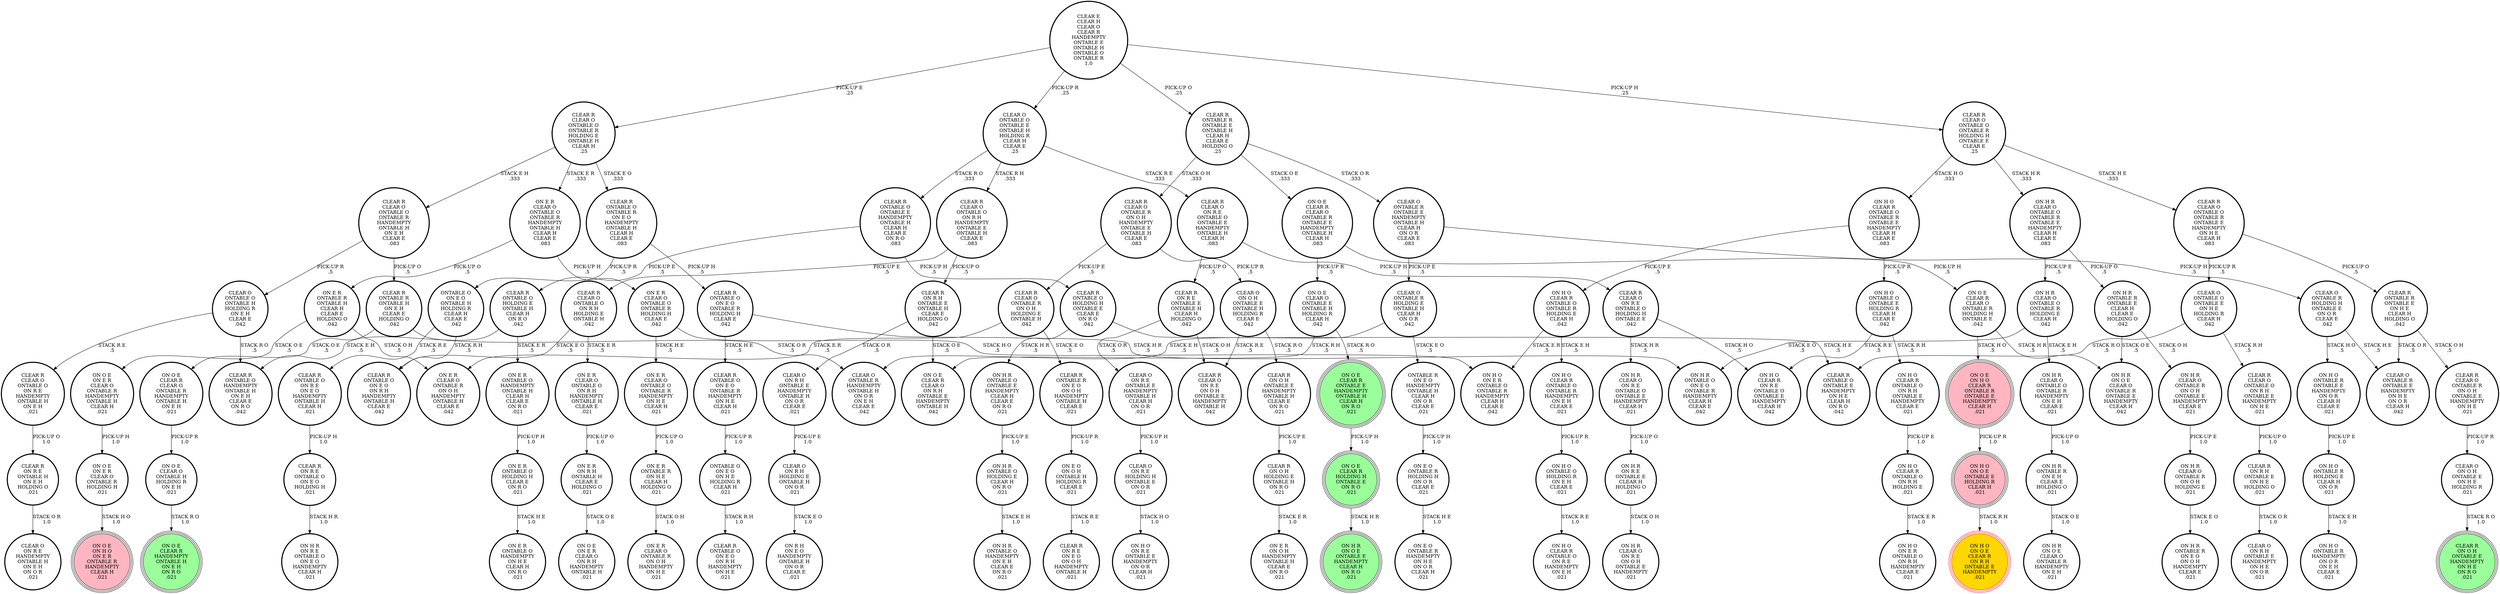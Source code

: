 digraph {
"CLEAR O\nONTABLE O\nONTABLE E\nON H E\nHOLDING R\nCLEAR H\n.042\n" -> "CLEAR R\nONTABLE O\nONTABLE E\nHANDEMPTY\nON H E\nCLEAR H\nON R O\n.042\n"[label="STACK R O\n.5\n"];
"CLEAR O\nONTABLE O\nONTABLE E\nON H E\nHOLDING R\nCLEAR H\n.042\n" -> "CLEAR R\nCLEAR O\nONTABLE O\nON R H\nONTABLE E\nHANDEMPTY\nON H E\n.021\n"[label="STACK R H\n.5\n"];
"CLEAR O\nON R H\nONTABLE E\nHANDEMPTY\nONTABLE H\nON O R\nCLEAR E\n.021\n" -> "CLEAR O\nON R H\nHOLDING E\nONTABLE H\nON O R\n.021\n"[label="PICK-UP E\n1.0\n"];
"ON H O\nCLEAR R\nONTABLE O\nON R H\nONTABLE E\nHANDEMPTY\nCLEAR E\n.021\n" -> "ON H O\nCLEAR R\nONTABLE O\nON R H\nHOLDING E\n.021\n"[label="PICK-UP E\n1.0\n"];
"ON H O\nON O E\nONTABLE E\nHOLDING R\nCLEAR H\n.021\n" -> "ON H O\nON O E\nCLEAR R\nON R H\nONTABLE E\nHANDEMPTY\n.021\n"[label="STACK R H\n1.0\n"];
"ON H R\nONTABLE O\nONTABLE E\nHANDEMPTY\nCLEAR H\nCLEAR E\nON R O\n.021\n" -> "ON H R\nONTABLE O\nHOLDING E\nCLEAR H\nON R O\n.021\n"[label="PICK-UP E\n1.0\n"];
"ON H O\nONTABLE R\nHOLDING E\nCLEAR H\nON O R\n.021\n" -> "ON H O\nONTABLE R\nHANDEMPTY\nON O R\nON E H\nCLEAR E\n.021\n"[label="STACK E H\n1.0\n"];
"CLEAR R\nCLEAR O\nONTABLE R\nON O H\nONTABLE E\nHANDEMPTY\nON H E\n.021\n" -> "CLEAR O\nON O H\nONTABLE E\nON H E\nHOLDING R\n.021\n"[label="PICK-UP R\n1.0\n"];
"ON O E\nON E R\nCLEAR O\nONTABLE R\nHANDEMPTY\nONTABLE H\nCLEAR H\n.021\n" -> "ON O E\nON E R\nCLEAR O\nONTABLE R\nHOLDING H\n.021\n"[label="PICK-UP H\n1.0\n"];
"ON H O\nONTABLE O\nONTABLE E\nHOLDING R\nCLEAR H\nCLEAR E\n.042\n" -> "ON H O\nCLEAR R\nONTABLE O\nON R H\nONTABLE E\nHANDEMPTY\nCLEAR E\n.021\n"[label="STACK R H\n.5\n"];
"ON H O\nONTABLE O\nONTABLE E\nHOLDING R\nCLEAR H\nCLEAR E\n.042\n" -> "ON H O\nCLEAR R\nON R E\nONTABLE O\nONTABLE E\nHANDEMPTY\nCLEAR H\n.042\n"[label="STACK R E\n.5\n"];
"ONTABLE O\nON E O\nONTABLE H\nHOLDING R\nCLEAR H\nCLEAR E\n.042\n" -> "CLEAR R\nONTABLE O\nON R E\nON E O\nHANDEMPTY\nONTABLE H\nCLEAR H\n.021\n"[label="STACK R E\n.5\n"];
"ONTABLE O\nON E O\nONTABLE H\nHOLDING R\nCLEAR H\nCLEAR E\n.042\n" -> "CLEAR R\nONTABLE O\nON E O\nON R H\nHANDEMPTY\nONTABLE H\nCLEAR E\n.042\n"[label="STACK R H\n.5\n"];
"CLEAR R\nCLEAR O\nONTABLE O\nONTABLE R\nHOLDING E\nONTABLE H\nCLEAR H\n.25\n" -> "ON E R\nCLEAR O\nONTABLE O\nONTABLE R\nHANDEMPTY\nONTABLE H\nCLEAR H\nCLEAR E\n.083\n"[label="STACK E R\n.333\n"];
"CLEAR R\nCLEAR O\nONTABLE O\nONTABLE R\nHOLDING E\nONTABLE H\nCLEAR H\n.25\n" -> "CLEAR R\nCLEAR O\nONTABLE O\nONTABLE R\nHANDEMPTY\nONTABLE H\nON E H\nCLEAR E\n.083\n"[label="STACK E H\n.333\n"];
"CLEAR R\nCLEAR O\nONTABLE O\nONTABLE R\nHOLDING E\nONTABLE H\nCLEAR H\n.25\n" -> "CLEAR R\nONTABLE O\nONTABLE R\nON E O\nHANDEMPTY\nONTABLE H\nCLEAR H\nCLEAR E\n.083\n"[label="STACK E O\n.333\n"];
"CLEAR E\nCLEAR H\nCLEAR O\nCLEAR R\nHANDEMPTY\nONTABLE E\nONTABLE H\nONTABLE O\nONTABLE R\n1.0\n" -> "CLEAR O\nONTABLE O\nONTABLE E\nONTABLE H\nHOLDING R\nCLEAR H\nCLEAR E\n.25\n"[label="PICK-UP R\n.25\n"];
"CLEAR E\nCLEAR H\nCLEAR O\nCLEAR R\nHANDEMPTY\nONTABLE E\nONTABLE H\nONTABLE O\nONTABLE R\n1.0\n" -> "CLEAR R\nONTABLE R\nONTABLE E\nONTABLE H\nCLEAR H\nCLEAR E\nHOLDING O\n.25\n"[label="PICK-UP O\n.25\n"];
"CLEAR E\nCLEAR H\nCLEAR O\nCLEAR R\nHANDEMPTY\nONTABLE E\nONTABLE H\nONTABLE O\nONTABLE R\n1.0\n" -> "CLEAR R\nCLEAR O\nONTABLE O\nONTABLE R\nHOLDING E\nONTABLE H\nCLEAR H\n.25\n"[label="PICK-UP E\n.25\n"];
"CLEAR E\nCLEAR H\nCLEAR O\nCLEAR R\nHANDEMPTY\nONTABLE E\nONTABLE H\nONTABLE O\nONTABLE R\n1.0\n" -> "CLEAR R\nCLEAR O\nONTABLE O\nONTABLE R\nHOLDING H\nONTABLE E\nCLEAR E\n.25\n"[label="PICK-UP H\n.25\n"];
"ON E R\nCLEAR O\nONTABLE O\nONTABLE R\nHOLDING H\nCLEAR E\n.042\n" -> "ON E R\nCLEAR O\nONTABLE O\nONTABLE R\nHANDEMPTY\nON H E\nCLEAR H\n.021\n"[label="STACK H E\n.5\n"];
"ON E R\nCLEAR O\nONTABLE O\nONTABLE R\nHOLDING H\nCLEAR E\n.042\n" -> "ON H O\nON E R\nONTABLE O\nONTABLE R\nHANDEMPTY\nCLEAR H\nCLEAR E\n.042\n"[label="STACK H O\n.5\n"];
"CLEAR O\nON R E\nHOLDING H\nONTABLE E\nON O R\n.021\n" -> "ON H O\nON R E\nONTABLE E\nHANDEMPTY\nON O R\nCLEAR H\n.021\n"[label="STACK H O\n1.0\n"];
"ON E O\nON O H\nONTABLE H\nHOLDING R\nCLEAR E\n.021\n" -> "CLEAR R\nON R E\nON E O\nON O H\nHANDEMPTY\nONTABLE H\n.021\n"[label="STACK R E\n1.0\n"];
"ON H R\nCLEAR O\nON R E\nONTABLE O\nONTABLE E\nHANDEMPTY\nCLEAR H\n.021\n" -> "ON H R\nON R E\nONTABLE E\nCLEAR H\nHOLDING O\n.021\n"[label="PICK-UP O\n1.0\n"];
"CLEAR R\nONTABLE O\nON E O\nONTABLE R\nHANDEMPTY\nON H E\nCLEAR H\n.021\n" -> "ONTABLE O\nON E O\nON H E\nHOLDING R\nCLEAR H\n.021\n"[label="PICK-UP R\n1.0\n"];
"ON E R\nONTABLE O\nHANDEMPTY\nONTABLE H\nCLEAR H\nCLEAR E\nON R O\n.021\n" -> "ON E R\nONTABLE O\nHOLDING H\nCLEAR E\nON R O\n.021\n"[label="PICK-UP H\n1.0\n"];
"CLEAR R\nCLEAR O\nONTABLE O\nON R E\nHANDEMPTY\nONTABLE H\nON E H\n.021\n" -> "CLEAR R\nON R E\nONTABLE H\nON E H\nHOLDING O\n.021\n"[label="PICK-UP O\n1.0\n"];
"ON O E\nCLEAR R\nONTABLE E\nHANDEMPTY\nONTABLE H\nCLEAR H\nON R O\n.021\n" -> "ON O E\nCLEAR R\nHOLDING H\nONTABLE E\nON R O\n.021\n"[label="PICK-UP H\n1.0\n"];
"ON O E\nCLEAR R\nHOLDING H\nONTABLE E\nON R O\n.021\n" -> "ON H R\nON O E\nONTABLE E\nHANDEMPTY\nCLEAR H\nON R O\n.021\n"[label="STACK H R\n1.0\n"];
"CLEAR R\nONTABLE O\nHOLDING E\nONTABLE H\nCLEAR H\nON R O\n.042\n" -> "CLEAR R\nONTABLE O\nHANDEMPTY\nONTABLE H\nON E H\nCLEAR E\nON R O\n.042\n"[label="STACK E H\n.5\n"];
"CLEAR R\nONTABLE O\nHOLDING E\nONTABLE H\nCLEAR H\nON R O\n.042\n" -> "ON E R\nONTABLE O\nHANDEMPTY\nONTABLE H\nCLEAR H\nCLEAR E\nON R O\n.021\n"[label="STACK E R\n.5\n"];
"CLEAR R\nONTABLE R\nONTABLE E\nON H E\nCLEAR H\nHOLDING O\n.042\n" -> "CLEAR R\nCLEAR O\nONTABLE R\nON O H\nONTABLE E\nHANDEMPTY\nON H E\n.021\n"[label="STACK O H\n.5\n"];
"CLEAR R\nONTABLE R\nONTABLE E\nON H E\nCLEAR H\nHOLDING O\n.042\n" -> "CLEAR O\nONTABLE R\nONTABLE E\nHANDEMPTY\nON H E\nON O R\nCLEAR H\n.042\n"[label="STACK O R\n.5\n"];
"ON E R\nONTABLE R\nON H E\nCLEAR H\nHOLDING O\n.021\n" -> "ON E R\nCLEAR O\nONTABLE R\nON O H\nHANDEMPTY\nON H E\n.021\n"[label="STACK O H\n1.0\n"];
"CLEAR R\nONTABLE O\nON R E\nON E O\nHANDEMPTY\nONTABLE H\nCLEAR H\n.021\n" -> "CLEAR R\nON R E\nONTABLE O\nON E O\nHOLDING H\n.021\n"[label="PICK-UP H\n1.0\n"];
"ON E R\nONTABLE R\nONTABLE H\nCLEAR H\nCLEAR E\nHOLDING O\n.042\n" -> "ON O E\nON E R\nCLEAR O\nONTABLE R\nHANDEMPTY\nONTABLE H\nCLEAR H\n.021\n"[label="STACK O E\n.5\n"];
"ON E R\nONTABLE R\nONTABLE H\nCLEAR H\nCLEAR E\nHOLDING O\n.042\n" -> "ON E R\nCLEAR O\nONTABLE R\nON O H\nHANDEMPTY\nONTABLE H\nCLEAR E\n.042\n"[label="STACK O H\n.5\n"];
"ON E R\nCLEAR O\nONTABLE O\nONTABLE R\nHANDEMPTY\nON H E\nCLEAR H\n.021\n" -> "ON E R\nONTABLE R\nON H E\nCLEAR H\nHOLDING O\n.021\n"[label="PICK-UP O\n1.0\n"];
"CLEAR R\nONTABLE O\nON E O\nONTABLE R\nHOLDING H\nCLEAR E\n.042\n" -> "CLEAR R\nONTABLE O\nON E O\nONTABLE R\nHANDEMPTY\nON H E\nCLEAR H\n.021\n"[label="STACK H E\n.5\n"];
"CLEAR R\nONTABLE O\nON E O\nONTABLE R\nHOLDING H\nCLEAR E\n.042\n" -> "ON H R\nONTABLE O\nON E O\nONTABLE R\nHANDEMPTY\nCLEAR H\nCLEAR E\n.042\n"[label="STACK H R\n.5\n"];
"CLEAR O\nON O H\nONTABLE E\nON H E\nHOLDING R\n.021\n" -> "CLEAR R\nON O H\nONTABLE E\nHANDEMPTY\nON H E\nON R O\n.021\n"[label="STACK R O\n1.0\n"];
"CLEAR O\nONTABLE R\nONTABLE E\nHANDEMPTY\nONTABLE H\nCLEAR H\nON O R\nCLEAR E\n.083\n" -> "CLEAR O\nONTABLE R\nHOLDING E\nONTABLE H\nCLEAR H\nON O R\n.042\n"[label="PICK-UP E\n.5\n"];
"CLEAR O\nONTABLE R\nONTABLE E\nHANDEMPTY\nONTABLE H\nCLEAR H\nON O R\nCLEAR E\n.083\n" -> "CLEAR O\nONTABLE R\nHOLDING H\nONTABLE E\nON O R\nCLEAR E\n.042\n"[label="PICK-UP H\n.5\n"];
"ON O E\nON H O\nCLEAR R\nONTABLE R\nONTABLE E\nHANDEMPTY\nCLEAR H\n.021\n" -> "ON H O\nON O E\nONTABLE E\nHOLDING R\nCLEAR H\n.021\n"[label="PICK-UP R\n1.0\n"];
"CLEAR R\nONTABLE O\nONTABLE E\nHANDEMPTY\nONTABLE H\nCLEAR H\nCLEAR E\nON R O\n.083\n" -> "CLEAR R\nONTABLE O\nHOLDING E\nONTABLE H\nCLEAR H\nON R O\n.042\n"[label="PICK-UP E\n.5\n"];
"CLEAR R\nONTABLE O\nONTABLE E\nHANDEMPTY\nONTABLE H\nCLEAR H\nCLEAR E\nON R O\n.083\n" -> "CLEAR R\nONTABLE O\nHOLDING H\nONTABLE E\nCLEAR E\nON R O\n.042\n"[label="PICK-UP H\n.5\n"];
"CLEAR R\nON O H\nHOLDING E\nONTABLE H\nON R O\n.021\n" -> "ON E R\nON O H\nHANDEMPTY\nONTABLE H\nCLEAR E\nON R O\n.021\n"[label="STACK E R\n1.0\n"];
"CLEAR R\nCLEAR O\nONTABLE O\nONTABLE R\nHANDEMPTY\nONTABLE H\nON E H\nCLEAR E\n.083\n" -> "CLEAR O\nONTABLE O\nONTABLE H\nHOLDING R\nON E H\nCLEAR E\n.042\n"[label="PICK-UP R\n.5\n"];
"CLEAR R\nCLEAR O\nONTABLE O\nONTABLE R\nHANDEMPTY\nONTABLE H\nON E H\nCLEAR E\n.083\n" -> "CLEAR R\nONTABLE R\nONTABLE H\nON E H\nCLEAR E\nHOLDING O\n.042\n"[label="PICK-UP O\n.5\n"];
"CLEAR R\nCLEAR O\nONTABLE O\nON R H\nHANDEMPTY\nONTABLE E\nONTABLE H\nCLEAR E\n.083\n" -> "CLEAR R\nCLEAR O\nONTABLE O\nON R H\nHOLDING E\nONTABLE H\n.042\n"[label="PICK-UP E\n.5\n"];
"CLEAR R\nCLEAR O\nONTABLE O\nON R H\nHANDEMPTY\nONTABLE E\nONTABLE H\nCLEAR E\n.083\n" -> "CLEAR R\nON R H\nONTABLE E\nONTABLE H\nCLEAR E\nHOLDING O\n.042\n"[label="PICK-UP O\n.5\n"];
"CLEAR R\nONTABLE R\nON E O\nON O H\nHANDEMPTY\nONTABLE H\nCLEAR E\n.021\n" -> "ON E O\nON O H\nONTABLE H\nHOLDING R\nCLEAR E\n.021\n"[label="PICK-UP R\n1.0\n"];
"ON H R\nONTABLE O\nHOLDING E\nCLEAR H\nON R O\n.021\n" -> "ON H R\nONTABLE O\nHANDEMPTY\nON E H\nCLEAR E\nON R O\n.021\n"[label="STACK E H\n1.0\n"];
"CLEAR R\nONTABLE O\nHOLDING H\nONTABLE E\nCLEAR E\nON R O\n.042\n" -> "ON H R\nONTABLE O\nONTABLE E\nHANDEMPTY\nCLEAR H\nCLEAR E\nON R O\n.021\n"[label="STACK H R\n.5\n"];
"CLEAR R\nONTABLE O\nHOLDING H\nONTABLE E\nCLEAR E\nON R O\n.042\n" -> "CLEAR R\nONTABLE O\nONTABLE E\nHANDEMPTY\nON H E\nCLEAR H\nON R O\n.042\n"[label="STACK H E\n.5\n"];
"ON H R\nCLEAR O\nONTABLE O\nONTABLE R\nHOLDING E\nCLEAR H\n.042\n" -> "ON H R\nONTABLE O\nON E O\nONTABLE R\nHANDEMPTY\nCLEAR H\nCLEAR E\n.042\n"[label="STACK E O\n.5\n"];
"ON H R\nCLEAR O\nONTABLE O\nONTABLE R\nHOLDING E\nCLEAR H\n.042\n" -> "ON H R\nCLEAR O\nONTABLE O\nONTABLE R\nHANDEMPTY\nON E H\nCLEAR E\n.021\n"[label="STACK E H\n.5\n"];
"ON E R\nCLEAR O\nONTABLE O\nON R H\nHANDEMPTY\nONTABLE H\nCLEAR E\n.021\n" -> "ON E R\nON R H\nONTABLE H\nCLEAR E\nHOLDING O\n.021\n"[label="PICK-UP O\n1.0\n"];
"CLEAR R\nON O H\nONTABLE E\nHANDEMPTY\nONTABLE H\nCLEAR E\nON R O\n.021\n" -> "CLEAR R\nON O H\nHOLDING E\nONTABLE H\nON R O\n.021\n"[label="PICK-UP E\n1.0\n"];
"CLEAR R\nCLEAR O\nONTABLE R\nON O H\nHOLDING E\nONTABLE H\n.042\n" -> "CLEAR R\nONTABLE R\nON E O\nON O H\nHANDEMPTY\nONTABLE H\nCLEAR E\n.021\n"[label="STACK E O\n.5\n"];
"CLEAR R\nCLEAR O\nONTABLE R\nON O H\nHOLDING E\nONTABLE H\n.042\n" -> "ON E R\nCLEAR O\nONTABLE R\nON O H\nHANDEMPTY\nONTABLE H\nCLEAR E\n.042\n"[label="STACK E R\n.5\n"];
"ON O E\nCLEAR O\nONTABLE H\nHOLDING R\nON E H\n.021\n" -> "ON O E\nCLEAR R\nHANDEMPTY\nONTABLE H\nON E H\nON R O\n.021\n"[label="STACK R O\n1.0\n"];
"ON H R\nON R E\nONTABLE E\nCLEAR H\nHOLDING O\n.021\n" -> "ON H R\nCLEAR O\nON R E\nON O H\nONTABLE E\nHANDEMPTY\n.021\n"[label="STACK O H\n1.0\n"];
"CLEAR R\nCLEAR O\nON R E\nONTABLE O\nHOLDING H\nONTABLE E\n.042\n" -> "ON H R\nCLEAR O\nON R E\nONTABLE O\nONTABLE E\nHANDEMPTY\nCLEAR H\n.021\n"[label="STACK H R\n.5\n"];
"CLEAR R\nCLEAR O\nON R E\nONTABLE O\nHOLDING H\nONTABLE E\n.042\n" -> "ON H O\nCLEAR R\nON R E\nONTABLE O\nONTABLE E\nHANDEMPTY\nCLEAR H\n.042\n"[label="STACK H O\n.5\n"];
"CLEAR R\nONTABLE O\nONTABLE R\nON E O\nHANDEMPTY\nONTABLE H\nCLEAR H\nCLEAR E\n.083\n" -> "ONTABLE O\nON E O\nONTABLE H\nHOLDING R\nCLEAR H\nCLEAR E\n.042\n"[label="PICK-UP R\n.5\n"];
"CLEAR R\nONTABLE O\nONTABLE R\nON E O\nHANDEMPTY\nONTABLE H\nCLEAR H\nCLEAR E\n.083\n" -> "CLEAR R\nONTABLE O\nON E O\nONTABLE R\nHOLDING H\nCLEAR E\n.042\n"[label="PICK-UP H\n.5\n"];
"ON H O\nCLEAR R\nONTABLE O\nONTABLE R\nONTABLE E\nHANDEMPTY\nCLEAR H\nCLEAR E\n.083\n" -> "ON H O\nCLEAR R\nONTABLE O\nONTABLE R\nHOLDING E\nCLEAR H\n.042\n"[label="PICK-UP E\n.5\n"];
"ON H O\nCLEAR R\nONTABLE O\nONTABLE R\nONTABLE E\nHANDEMPTY\nCLEAR H\nCLEAR E\n.083\n" -> "ON H O\nONTABLE O\nONTABLE E\nHOLDING R\nCLEAR H\nCLEAR E\n.042\n"[label="PICK-UP R\n.5\n"];
"CLEAR R\nCLEAR O\nONTABLE O\nONTABLE R\nHOLDING H\nONTABLE E\nCLEAR E\n.25\n" -> "ON H O\nCLEAR R\nONTABLE O\nONTABLE R\nONTABLE E\nHANDEMPTY\nCLEAR H\nCLEAR E\n.083\n"[label="STACK H O\n.333\n"];
"CLEAR R\nCLEAR O\nONTABLE O\nONTABLE R\nHOLDING H\nONTABLE E\nCLEAR E\n.25\n" -> "CLEAR R\nCLEAR O\nONTABLE O\nONTABLE R\nONTABLE E\nHANDEMPTY\nON H E\nCLEAR H\n.083\n"[label="STACK H E\n.333\n"];
"CLEAR R\nCLEAR O\nONTABLE O\nONTABLE R\nHOLDING H\nONTABLE E\nCLEAR E\n.25\n" -> "ON H R\nCLEAR O\nONTABLE O\nONTABLE R\nONTABLE E\nHANDEMPTY\nCLEAR H\nCLEAR E\n.083\n"[label="STACK H R\n.333\n"];
"ON O E\nCLEAR R\nCLEAR O\nONTABLE R\nONTABLE E\nHANDEMPTY\nONTABLE H\nCLEAR H\n.083\n" -> "ON O E\nCLEAR R\nCLEAR O\nONTABLE R\nHOLDING H\nONTABLE E\n.042\n"[label="PICK-UP H\n.5\n"];
"ON O E\nCLEAR R\nCLEAR O\nONTABLE R\nONTABLE E\nHANDEMPTY\nONTABLE H\nCLEAR H\n.083\n" -> "ON O E\nCLEAR O\nONTABLE E\nONTABLE H\nHOLDING R\nCLEAR H\n.042\n"[label="PICK-UP R\n.5\n"];
"ON H R\nCLEAR O\nONTABLE R\nON O H\nHOLDING E\n.021\n" -> "ON H R\nONTABLE R\nON E O\nON O H\nHANDEMPTY\nCLEAR E\n.021\n"[label="STACK E O\n1.0\n"];
"CLEAR R\nCLEAR O\nONTABLE O\nON R H\nONTABLE E\nHANDEMPTY\nON H E\n.021\n" -> "CLEAR R\nON R H\nONTABLE E\nON H E\nHOLDING O\n.021\n"[label="PICK-UP O\n1.0\n"];
"ON H O\nONTABLE O\nHOLDING R\nON E H\nCLEAR E\n.021\n" -> "ON H O\nCLEAR R\nONTABLE O\nON R E\nHANDEMPTY\nON E H\n.021\n"[label="STACK R E\n1.0\n"];
"ON H R\nCLEAR O\nONTABLE R\nON O H\nONTABLE E\nHANDEMPTY\nCLEAR E\n.021\n" -> "ON H R\nCLEAR O\nONTABLE R\nON O H\nHOLDING E\n.021\n"[label="PICK-UP E\n1.0\n"];
"CLEAR R\nCLEAR O\nONTABLE R\nON O H\nHANDEMPTY\nONTABLE E\nONTABLE H\nCLEAR E\n.083\n" -> "CLEAR R\nCLEAR O\nONTABLE R\nON O H\nHOLDING E\nONTABLE H\n.042\n"[label="PICK-UP E\n.5\n"];
"CLEAR R\nCLEAR O\nONTABLE R\nON O H\nHANDEMPTY\nONTABLE E\nONTABLE H\nCLEAR E\n.083\n" -> "CLEAR O\nON O H\nONTABLE E\nONTABLE H\nHOLDING R\nCLEAR E\n.042\n"[label="PICK-UP R\n.5\n"];
"CLEAR R\nCLEAR O\nONTABLE O\nONTABLE R\nONTABLE E\nHANDEMPTY\nON H E\nCLEAR H\n.083\n" -> "CLEAR O\nONTABLE O\nONTABLE E\nON H E\nHOLDING R\nCLEAR H\n.042\n"[label="PICK-UP R\n.5\n"];
"CLEAR R\nCLEAR O\nONTABLE O\nONTABLE R\nONTABLE E\nHANDEMPTY\nON H E\nCLEAR H\n.083\n" -> "CLEAR R\nONTABLE R\nONTABLE E\nON H E\nCLEAR H\nHOLDING O\n.042\n"[label="PICK-UP O\n.5\n"];
"ON H R\nONTABLE R\nONTABLE E\nCLEAR H\nCLEAR E\nHOLDING O\n.042\n" -> "ON H R\nCLEAR O\nONTABLE R\nON O H\nONTABLE E\nHANDEMPTY\nCLEAR E\n.021\n"[label="STACK O H\n.5\n"];
"ON H R\nONTABLE R\nONTABLE E\nCLEAR H\nCLEAR E\nHOLDING O\n.042\n" -> "ON H R\nON O E\nCLEAR O\nONTABLE R\nONTABLE E\nHANDEMPTY\nCLEAR H\n.042\n"[label="STACK O E\n.5\n"];
"CLEAR R\nON R H\nONTABLE E\nON H E\nHOLDING O\n.021\n" -> "CLEAR O\nON R H\nONTABLE E\nHANDEMPTY\nON H E\nON O R\n.021\n"[label="STACK O R\n1.0\n"];
"ONTABLE O\nON E O\nON H E\nHOLDING R\nCLEAR H\n.021\n" -> "CLEAR R\nONTABLE O\nON E O\nON R H\nHANDEMPTY\nON H E\n.021\n"[label="STACK R H\n1.0\n"];
"ON H O\nONTABLE R\nONTABLE E\nHANDEMPTY\nON O R\nCLEAR H\nCLEAR E\n.021\n" -> "ON H O\nONTABLE R\nHOLDING E\nCLEAR H\nON O R\n.021\n"[label="PICK-UP E\n1.0\n"];
"CLEAR O\nONTABLE R\nHOLDING H\nONTABLE E\nON O R\nCLEAR E\n.042\n" -> "CLEAR O\nONTABLE R\nONTABLE E\nHANDEMPTY\nON H E\nON O R\nCLEAR H\n.042\n"[label="STACK H E\n.5\n"];
"CLEAR O\nONTABLE R\nHOLDING H\nONTABLE E\nON O R\nCLEAR E\n.042\n" -> "ON H O\nONTABLE R\nONTABLE E\nHANDEMPTY\nON O R\nCLEAR H\nCLEAR E\n.021\n"[label="STACK H O\n.5\n"];
"ON H O\nCLEAR R\nONTABLE O\nON R H\nHOLDING E\n.021\n" -> "ON H O\nON E R\nONTABLE O\nON R H\nHANDEMPTY\nCLEAR E\n.021\n"[label="STACK E R\n1.0\n"];
"ON O E\nON E R\nCLEAR O\nONTABLE R\nHOLDING H\n.021\n" -> "ON O E\nON H O\nON E R\nONTABLE R\nHANDEMPTY\nCLEAR H\n.021\n"[label="STACK H O\n1.0\n"];
"CLEAR R\nON R E\nONTABLE O\nON E O\nHOLDING H\n.021\n" -> "ON H R\nON R E\nONTABLE O\nON E O\nHANDEMPTY\nCLEAR H\n.021\n"[label="STACK H R\n1.0\n"];
"ON H O\nCLEAR R\nONTABLE O\nONTABLE R\nHANDEMPTY\nON E H\nCLEAR E\n.021\n" -> "ON H O\nONTABLE O\nHOLDING R\nON E H\nCLEAR E\n.021\n"[label="PICK-UP R\n1.0\n"];
"CLEAR R\nON R H\nONTABLE E\nONTABLE H\nCLEAR E\nHOLDING O\n.042\n" -> "ON O E\nCLEAR R\nCLEAR O\nON R H\nONTABLE E\nHANDEMPTY\nONTABLE H\n.042\n"[label="STACK O E\n.5\n"];
"CLEAR R\nON R H\nONTABLE E\nONTABLE H\nCLEAR E\nHOLDING O\n.042\n" -> "CLEAR O\nON R H\nONTABLE E\nHANDEMPTY\nONTABLE H\nON O R\nCLEAR E\n.021\n"[label="STACK O R\n.5\n"];
"CLEAR R\nON R E\nONTABLE H\nON E H\nHOLDING O\n.021\n" -> "CLEAR O\nON R E\nHANDEMPTY\nONTABLE H\nON E H\nON O R\n.021\n"[label="STACK O R\n1.0\n"];
"CLEAR R\nONTABLE R\nONTABLE H\nON E H\nCLEAR E\nHOLDING O\n.042\n" -> "ON O E\nCLEAR R\nCLEAR O\nONTABLE R\nHANDEMPTY\nONTABLE H\nON E H\n.021\n"[label="STACK O E\n.5\n"];
"CLEAR R\nONTABLE R\nONTABLE H\nON E H\nCLEAR E\nHOLDING O\n.042\n" -> "CLEAR O\nONTABLE R\nHANDEMPTY\nONTABLE H\nON O R\nON E H\nCLEAR E\n.042\n"[label="STACK O R\n.5\n"];
"ON E R\nON R H\nONTABLE H\nCLEAR E\nHOLDING O\n.021\n" -> "ON O E\nON E R\nCLEAR O\nON R H\nHANDEMPTY\nONTABLE H\n.021\n"[label="STACK O E\n1.0\n"];
"CLEAR O\nONTABLE O\nONTABLE H\nHOLDING R\nON E H\nCLEAR E\n.042\n" -> "CLEAR R\nONTABLE O\nHANDEMPTY\nONTABLE H\nON E H\nCLEAR E\nON R O\n.042\n"[label="STACK R O\n.5\n"];
"CLEAR O\nONTABLE O\nONTABLE H\nHOLDING R\nON E H\nCLEAR E\n.042\n" -> "CLEAR R\nCLEAR O\nONTABLE O\nON R E\nHANDEMPTY\nONTABLE H\nON E H\n.021\n"[label="STACK R E\n.5\n"];
"CLEAR O\nONTABLE O\nONTABLE E\nONTABLE H\nHOLDING R\nCLEAR H\nCLEAR E\n.25\n" -> "CLEAR R\nCLEAR O\nONTABLE O\nON R H\nHANDEMPTY\nONTABLE E\nONTABLE H\nCLEAR E\n.083\n"[label="STACK R H\n.333\n"];
"CLEAR O\nONTABLE O\nONTABLE E\nONTABLE H\nHOLDING R\nCLEAR H\nCLEAR E\n.25\n" -> "CLEAR R\nCLEAR O\nON R E\nONTABLE O\nONTABLE E\nHANDEMPTY\nONTABLE H\nCLEAR H\n.083\n"[label="STACK R E\n.333\n"];
"CLEAR O\nONTABLE O\nONTABLE E\nONTABLE H\nHOLDING R\nCLEAR H\nCLEAR E\n.25\n" -> "CLEAR R\nONTABLE O\nONTABLE E\nHANDEMPTY\nONTABLE H\nCLEAR H\nCLEAR E\nON R O\n.083\n"[label="STACK R O\n.333\n"];
"CLEAR R\nCLEAR O\nONTABLE O\nON R H\nHOLDING E\nONTABLE H\n.042\n" -> "ON E R\nCLEAR O\nONTABLE O\nON R H\nHANDEMPTY\nONTABLE H\nCLEAR E\n.021\n"[label="STACK E R\n.5\n"];
"CLEAR R\nCLEAR O\nONTABLE O\nON R H\nHOLDING E\nONTABLE H\n.042\n" -> "CLEAR R\nONTABLE O\nON E O\nON R H\nHANDEMPTY\nONTABLE H\nCLEAR E\n.042\n"[label="STACK E O\n.5\n"];
"CLEAR O\nON R E\nONTABLE E\nHANDEMPTY\nONTABLE H\nCLEAR H\nON O R\n.021\n" -> "CLEAR O\nON R E\nHOLDING H\nONTABLE E\nON O R\n.021\n"[label="PICK-UP H\n1.0\n"];
"ON H R\nCLEAR O\nONTABLE O\nONTABLE R\nONTABLE E\nHANDEMPTY\nCLEAR H\nCLEAR E\n.083\n" -> "ON H R\nCLEAR O\nONTABLE O\nONTABLE R\nHOLDING E\nCLEAR H\n.042\n"[label="PICK-UP E\n.5\n"];
"ON H R\nCLEAR O\nONTABLE O\nONTABLE R\nONTABLE E\nHANDEMPTY\nCLEAR H\nCLEAR E\n.083\n" -> "ON H R\nONTABLE R\nONTABLE E\nCLEAR H\nCLEAR E\nHOLDING O\n.042\n"[label="PICK-UP O\n.5\n"];
"ON H R\nONTABLE R\nON E H\nCLEAR E\nHOLDING O\n.021\n" -> "ON H R\nON O E\nCLEAR O\nONTABLE R\nHANDEMPTY\nON E H\n.021\n"[label="STACK O E\n1.0\n"];
"ONTABLE R\nON E O\nHANDEMPTY\nONTABLE H\nCLEAR H\nON O R\nCLEAR E\n.021\n" -> "ON E O\nONTABLE R\nHOLDING H\nON O R\nCLEAR E\n.021\n"[label="PICK-UP H\n1.0\n"];
"ON H R\nCLEAR O\nONTABLE O\nONTABLE R\nHANDEMPTY\nON E H\nCLEAR E\n.021\n" -> "ON H R\nONTABLE R\nON E H\nCLEAR E\nHOLDING O\n.021\n"[label="PICK-UP O\n1.0\n"];
"CLEAR R\nCLEAR O\nON R E\nONTABLE O\nONTABLE E\nHANDEMPTY\nONTABLE H\nCLEAR H\n.083\n" -> "CLEAR R\nON R E\nONTABLE E\nONTABLE H\nCLEAR H\nHOLDING O\n.042\n"[label="PICK-UP O\n.5\n"];
"CLEAR R\nCLEAR O\nON R E\nONTABLE O\nONTABLE E\nHANDEMPTY\nONTABLE H\nCLEAR H\n.083\n" -> "CLEAR R\nCLEAR O\nON R E\nONTABLE O\nHOLDING H\nONTABLE E\n.042\n"[label="PICK-UP H\n.5\n"];
"ON E R\nCLEAR O\nONTABLE O\nONTABLE R\nHANDEMPTY\nONTABLE H\nCLEAR H\nCLEAR E\n.083\n" -> "ON E R\nCLEAR O\nONTABLE O\nONTABLE R\nHOLDING H\nCLEAR E\n.042\n"[label="PICK-UP H\n.5\n"];
"ON E R\nCLEAR O\nONTABLE O\nONTABLE R\nHANDEMPTY\nONTABLE H\nCLEAR H\nCLEAR E\n.083\n" -> "ON E R\nONTABLE R\nONTABLE H\nCLEAR H\nCLEAR E\nHOLDING O\n.042\n"[label="PICK-UP O\n.5\n"];
"CLEAR R\nONTABLE R\nONTABLE E\nONTABLE H\nCLEAR H\nCLEAR E\nHOLDING O\n.25\n" -> "ON O E\nCLEAR R\nCLEAR O\nONTABLE R\nONTABLE E\nHANDEMPTY\nONTABLE H\nCLEAR H\n.083\n"[label="STACK O E\n.333\n"];
"CLEAR R\nONTABLE R\nONTABLE E\nONTABLE H\nCLEAR H\nCLEAR E\nHOLDING O\n.25\n" -> "CLEAR O\nONTABLE R\nONTABLE E\nHANDEMPTY\nONTABLE H\nCLEAR H\nON O R\nCLEAR E\n.083\n"[label="STACK O R\n.333\n"];
"CLEAR R\nONTABLE R\nONTABLE E\nONTABLE H\nCLEAR H\nCLEAR E\nHOLDING O\n.25\n" -> "CLEAR R\nCLEAR O\nONTABLE R\nON O H\nHANDEMPTY\nONTABLE E\nONTABLE H\nCLEAR E\n.083\n"[label="STACK O H\n.333\n"];
"CLEAR O\nON R H\nHOLDING E\nONTABLE H\nON O R\n.021\n" -> "ON R H\nON E O\nHANDEMPTY\nONTABLE H\nON O R\nCLEAR E\n.021\n"[label="STACK E O\n1.0\n"];
"ON O E\nCLEAR O\nONTABLE E\nONTABLE H\nHOLDING R\nCLEAR H\n.042\n" -> "ON O E\nCLEAR R\nCLEAR O\nON R H\nONTABLE E\nHANDEMPTY\nONTABLE H\n.042\n"[label="STACK R H\n.5\n"];
"ON O E\nCLEAR O\nONTABLE E\nONTABLE H\nHOLDING R\nCLEAR H\n.042\n" -> "ON O E\nCLEAR R\nONTABLE E\nHANDEMPTY\nONTABLE H\nCLEAR H\nON R O\n.021\n"[label="STACK R O\n.5\n"];
"ON H O\nCLEAR R\nONTABLE O\nONTABLE R\nHOLDING E\nCLEAR H\n.042\n" -> "ON H O\nON E R\nONTABLE O\nONTABLE R\nHANDEMPTY\nCLEAR H\nCLEAR E\n.042\n"[label="STACK E R\n.5\n"];
"ON H O\nCLEAR R\nONTABLE O\nONTABLE R\nHOLDING E\nCLEAR H\n.042\n" -> "ON H O\nCLEAR R\nONTABLE O\nONTABLE R\nHANDEMPTY\nON E H\nCLEAR E\n.021\n"[label="STACK E H\n.5\n"];
"ON O E\nCLEAR R\nCLEAR O\nONTABLE R\nHANDEMPTY\nONTABLE H\nON E H\n.021\n" -> "ON O E\nCLEAR O\nONTABLE H\nHOLDING R\nON E H\n.021\n"[label="PICK-UP R\n1.0\n"];
"ON O E\nCLEAR R\nCLEAR O\nONTABLE R\nHOLDING H\nONTABLE E\n.042\n" -> "ON H R\nON O E\nCLEAR O\nONTABLE R\nONTABLE E\nHANDEMPTY\nCLEAR H\n.042\n"[label="STACK H R\n.5\n"];
"ON O E\nCLEAR R\nCLEAR O\nONTABLE R\nHOLDING H\nONTABLE E\n.042\n" -> "ON O E\nON H O\nCLEAR R\nONTABLE R\nONTABLE E\nHANDEMPTY\nCLEAR H\n.021\n"[label="STACK H O\n.5\n"];
"ON E O\nONTABLE R\nHOLDING H\nON O R\nCLEAR E\n.021\n" -> "ON E O\nONTABLE R\nHANDEMPTY\nON H E\nON O R\nCLEAR H\n.021\n"[label="STACK H E\n1.0\n"];
"ON E R\nONTABLE O\nHOLDING H\nCLEAR E\nON R O\n.021\n" -> "ON E R\nONTABLE O\nHANDEMPTY\nON H E\nCLEAR H\nON R O\n.021\n"[label="STACK H E\n1.0\n"];
"CLEAR O\nON O H\nONTABLE E\nONTABLE H\nHOLDING R\nCLEAR E\n.042\n" -> "CLEAR R\nCLEAR O\nON R E\nON O H\nONTABLE E\nHANDEMPTY\nONTABLE H\n.042\n"[label="STACK R E\n.5\n"];
"CLEAR O\nON O H\nONTABLE E\nONTABLE H\nHOLDING R\nCLEAR E\n.042\n" -> "CLEAR R\nON O H\nONTABLE E\nHANDEMPTY\nONTABLE H\nCLEAR E\nON R O\n.021\n"[label="STACK R O\n.5\n"];
"CLEAR R\nON R E\nONTABLE E\nONTABLE H\nCLEAR H\nHOLDING O\n.042\n" -> "CLEAR R\nCLEAR O\nON R E\nON O H\nONTABLE E\nHANDEMPTY\nONTABLE H\n.042\n"[label="STACK O H\n.5\n"];
"CLEAR R\nON R E\nONTABLE E\nONTABLE H\nCLEAR H\nHOLDING O\n.042\n" -> "CLEAR O\nON R E\nONTABLE E\nHANDEMPTY\nONTABLE H\nCLEAR H\nON O R\n.021\n"[label="STACK O R\n.5\n"];
"CLEAR O\nONTABLE R\nHOLDING E\nONTABLE H\nCLEAR H\nON O R\n.042\n" -> "ONTABLE R\nON E O\nHANDEMPTY\nONTABLE H\nCLEAR H\nON O R\nCLEAR E\n.021\n"[label="STACK E O\n.5\n"];
"CLEAR O\nONTABLE R\nHOLDING E\nONTABLE H\nCLEAR H\nON O R\n.042\n" -> "CLEAR O\nONTABLE R\nHANDEMPTY\nONTABLE H\nON O R\nON E H\nCLEAR E\n.042\n"[label="STACK E H\n.5\n"];
"CLEAR R\nON O H\nONTABLE E\nHANDEMPTY\nON H E\nON R O\n.021\n" [shape=circle, style=filled, fillcolor=palegreen1, peripheries=3];
"ON O E\nON E R\nCLEAR O\nON R H\nHANDEMPTY\nONTABLE H\n.021\n" [shape=circle, penwidth=3];
"ON R H\nON E O\nHANDEMPTY\nONTABLE H\nON O R\nCLEAR E\n.021\n" [shape=circle, penwidth=3];
"CLEAR R\nONTABLE O\nON E O\nON R H\nHANDEMPTY\nON H E\n.021\n" [shape=circle, penwidth=3];
"ON H O\nON R E\nONTABLE E\nHANDEMPTY\nON O R\nCLEAR H\n.021\n" [shape=circle, penwidth=3];
"ON H O\nONTABLE R\nHANDEMPTY\nON O R\nON E H\nCLEAR E\n.021\n" [shape=circle, penwidth=3];
"CLEAR R\nONTABLE O\nONTABLE E\nHANDEMPTY\nON H E\nCLEAR H\nON R O\n.042\n" [shape=circle, penwidth=3];
"ON O E\nON H O\nON E R\nONTABLE R\nHANDEMPTY\nCLEAR H\n.021\n" [shape=circle, style=filled, fillcolor=lightpink, peripheries=3];
"ON H R\nON R E\nONTABLE O\nON E O\nHANDEMPTY\nCLEAR H\n.021\n" [shape=circle, penwidth=3];
"CLEAR O\nONTABLE R\nHANDEMPTY\nONTABLE H\nON O R\nON E H\nCLEAR E\n.042\n" [shape=circle, penwidth=3];
"CLEAR R\nONTABLE O\nON E O\nON R H\nHANDEMPTY\nONTABLE H\nCLEAR E\n.042\n" [shape=circle, penwidth=3];
"CLEAR O\nON R E\nHANDEMPTY\nONTABLE H\nON E H\nON O R\n.021\n" [shape=circle, penwidth=3];
"ON H O\nON E R\nONTABLE O\nON R H\nHANDEMPTY\nCLEAR E\n.021\n" [shape=circle, penwidth=3];
"ON H R\nON O E\nONTABLE E\nHANDEMPTY\nCLEAR H\nON R O\n.021\n" [shape=circle, style=filled, fillcolor=palegreen1, peripheries=3];
"ON H R\nCLEAR O\nON R E\nON O H\nONTABLE E\nHANDEMPTY\n.021\n" [shape=circle, penwidth=3];
"CLEAR O\nON R H\nONTABLE E\nHANDEMPTY\nON H E\nON O R\n.021\n" [shape=circle, penwidth=3];
"ON E R\nCLEAR O\nONTABLE R\nON O H\nHANDEMPTY\nON H E\n.021\n" [shape=circle, penwidth=3];
"ON H R\nONTABLE R\nON E O\nON O H\nHANDEMPTY\nCLEAR E\n.021\n" [shape=circle, penwidth=3];
"ON E R\nONTABLE O\nHANDEMPTY\nON H E\nCLEAR H\nON R O\n.021\n" [shape=circle, penwidth=3];
"ON H R\nONTABLE O\nHANDEMPTY\nON E H\nCLEAR E\nON R O\n.021\n" [shape=circle, penwidth=3];
"ON H O\nCLEAR R\nON R E\nONTABLE O\nONTABLE E\nHANDEMPTY\nCLEAR H\n.042\n" [shape=circle, penwidth=3];
"ON H O\nON O E\nCLEAR R\nON R H\nONTABLE E\nHANDEMPTY\n.021\n" [shape=circle, style=filled color=red, fillcolor=gold, peripheries=3];
"ON H R\nONTABLE O\nON E O\nONTABLE R\nHANDEMPTY\nCLEAR H\nCLEAR E\n.042\n" [shape=circle, penwidth=3];
"CLEAR R\nON R E\nON E O\nON O H\nHANDEMPTY\nONTABLE H\n.021\n" [shape=circle, penwidth=3];
"CLEAR O\nONTABLE R\nONTABLE E\nHANDEMPTY\nON H E\nON O R\nCLEAR H\n.042\n" [shape=circle, penwidth=3];
"ON H O\nON E R\nONTABLE O\nONTABLE R\nHANDEMPTY\nCLEAR H\nCLEAR E\n.042\n" [shape=circle, penwidth=3];
"ON E R\nON O H\nHANDEMPTY\nONTABLE H\nCLEAR E\nON R O\n.021\n" [shape=circle, penwidth=3];
"ON H R\nON O E\nCLEAR O\nONTABLE R\nHANDEMPTY\nON E H\n.021\n" [shape=circle, penwidth=3];
"ON O E\nCLEAR R\nHANDEMPTY\nONTABLE H\nON E H\nON R O\n.021\n" [shape=circle, style=filled, fillcolor=palegreen1, peripheries=3];
"ON O E\nCLEAR R\nCLEAR O\nON R H\nONTABLE E\nHANDEMPTY\nONTABLE H\n.042\n" [shape=circle, penwidth=3];
"CLEAR R\nCLEAR O\nON R E\nON O H\nONTABLE E\nHANDEMPTY\nONTABLE H\n.042\n" [shape=circle, penwidth=3];
"CLEAR R\nONTABLE O\nHANDEMPTY\nONTABLE H\nON E H\nCLEAR E\nON R O\n.042\n" [shape=circle, penwidth=3];
"ON E O\nONTABLE R\nHANDEMPTY\nON H E\nON O R\nCLEAR H\n.021\n" [shape=circle, penwidth=3];
"ON H R\nON O E\nCLEAR O\nONTABLE R\nONTABLE E\nHANDEMPTY\nCLEAR H\n.042\n" [shape=circle, penwidth=3];
"ON E R\nCLEAR O\nONTABLE R\nON O H\nHANDEMPTY\nONTABLE H\nCLEAR E\n.042\n" [shape=circle, penwidth=3];
"ON H O\nCLEAR R\nONTABLE O\nON R E\nHANDEMPTY\nON E H\n.021\n" [shape=circle, penwidth=3];
"CLEAR R\nON O H\nONTABLE E\nHANDEMPTY\nON H E\nON R O\n.021\n" [shape=circle, style=filled, fillcolor=palegreen1, peripheries=3];
"ON E R\nCLEAR O\nONTABLE O\nONTABLE R\nHANDEMPTY\nON H E\nCLEAR H\n.021\n" [shape=circle, penwidth=3];
"ON O E\nCLEAR R\nCLEAR O\nONTABLE R\nHANDEMPTY\nONTABLE H\nON E H\n.021\n" [shape=circle, penwidth=3];
"CLEAR R\nCLEAR O\nON R E\nONTABLE O\nHOLDING H\nONTABLE E\n.042\n" [shape=circle, penwidth=3];
"ON H O\nONTABLE R\nHOLDING E\nCLEAR H\nON O R\n.021\n" [shape=circle, penwidth=3];
"ON O E\nON E R\nCLEAR O\nON R H\nHANDEMPTY\nONTABLE H\n.021\n" [shape=circle, penwidth=3];
"ON O E\nON E R\nCLEAR O\nONTABLE R\nHOLDING H\n.021\n" [shape=circle, penwidth=3];
"CLEAR E\nCLEAR H\nCLEAR O\nCLEAR R\nHANDEMPTY\nONTABLE E\nONTABLE H\nONTABLE O\nONTABLE R\n1.0\n" [shape=circle, penwidth=3];
"ONTABLE O\nON E O\nON H E\nHOLDING R\nCLEAR H\n.021\n" [shape=circle, penwidth=3];
"CLEAR R\nON R H\nONTABLE E\nONTABLE H\nCLEAR E\nHOLDING O\n.042\n" [shape=circle, penwidth=3];
"ON E R\nCLEAR O\nONTABLE O\nON R H\nHANDEMPTY\nONTABLE H\nCLEAR E\n.021\n" [shape=circle, penwidth=3];
"ON R H\nON E O\nHANDEMPTY\nONTABLE H\nON O R\nCLEAR E\n.021\n" [shape=circle, penwidth=3];
"CLEAR R\nONTABLE O\nON E O\nON R H\nHANDEMPTY\nON H E\n.021\n" [shape=circle, penwidth=3];
"ON H O\nON R E\nONTABLE E\nHANDEMPTY\nON O R\nCLEAR H\n.021\n" [shape=circle, penwidth=3];
"ON H R\nCLEAR O\nON R E\nONTABLE O\nONTABLE E\nHANDEMPTY\nCLEAR H\n.021\n" [shape=circle, penwidth=3];
"ON H O\nONTABLE O\nHOLDING R\nON E H\nCLEAR E\n.021\n" [shape=circle, penwidth=3];
"ON H O\nONTABLE R\nHANDEMPTY\nON O R\nON E H\nCLEAR E\n.021\n" [shape=circle, penwidth=3];
"CLEAR R\nCLEAR O\nONTABLE O\nONTABLE R\nONTABLE E\nHANDEMPTY\nON H E\nCLEAR H\n.083\n" [shape=circle, penwidth=3];
"ONTABLE O\nON E O\nONTABLE H\nHOLDING R\nCLEAR H\nCLEAR E\n.042\n" [shape=circle, penwidth=3];
"ON O E\nCLEAR R\nCLEAR O\nONTABLE R\nONTABLE E\nHANDEMPTY\nONTABLE H\nCLEAR H\n.083\n" [shape=circle, penwidth=3];
"CLEAR R\nONTABLE O\nONTABLE E\nHANDEMPTY\nON H E\nCLEAR H\nON R O\n.042\n" [shape=circle, penwidth=3];
"CLEAR R\nCLEAR O\nON R E\nONTABLE O\nONTABLE E\nHANDEMPTY\nONTABLE H\nCLEAR H\n.083\n" [shape=circle, penwidth=3];
"ONTABLE R\nON E O\nHANDEMPTY\nONTABLE H\nCLEAR H\nON O R\nCLEAR E\n.021\n" [shape=circle, penwidth=3];
"ON O E\nON H O\nON E R\nONTABLE R\nHANDEMPTY\nCLEAR H\n.021\n" [shape=circle, style=filled, fillcolor=lightpink, peripheries=3];
"CLEAR R\nON O H\nHOLDING E\nONTABLE H\nON R O\n.021\n" [shape=circle, penwidth=3];
"ON H O\nONTABLE R\nONTABLE E\nHANDEMPTY\nON O R\nCLEAR H\nCLEAR E\n.021\n" [shape=circle, penwidth=3];
"CLEAR O\nON R H\nONTABLE E\nHANDEMPTY\nONTABLE H\nON O R\nCLEAR E\n.021\n" [shape=circle, penwidth=3];
"ON H O\nONTABLE O\nONTABLE E\nHOLDING R\nCLEAR H\nCLEAR E\n.042\n" [shape=circle, penwidth=3];
"CLEAR O\nON R E\nONTABLE E\nHANDEMPTY\nONTABLE H\nCLEAR H\nON O R\n.021\n" [shape=circle, penwidth=3];
"CLEAR O\nON O H\nONTABLE E\nON H E\nHOLDING R\n.021\n" [shape=circle, penwidth=3];
"ON E O\nON O H\nONTABLE H\nHOLDING R\nCLEAR E\n.021\n" [shape=circle, penwidth=3];
"CLEAR O\nONTABLE O\nONTABLE E\nON H E\nHOLDING R\nCLEAR H\n.042\n" [shape=circle, penwidth=3];
"CLEAR R\nONTABLE R\nONTABLE E\nONTABLE H\nCLEAR H\nCLEAR E\nHOLDING O\n.25\n" [shape=circle, penwidth=3];
"CLEAR R\nONTABLE R\nONTABLE E\nON H E\nCLEAR H\nHOLDING O\n.042\n" [shape=circle, penwidth=3];
"CLEAR R\nONTABLE O\nON E O\nONTABLE R\nHOLDING H\nCLEAR E\n.042\n" [shape=circle, penwidth=3];
"ON E R\nONTABLE O\nHANDEMPTY\nONTABLE H\nCLEAR H\nCLEAR E\nON R O\n.021\n" [shape=circle, penwidth=3];
"CLEAR R\nCLEAR O\nONTABLE O\nON R H\nONTABLE E\nHANDEMPTY\nON H E\n.021\n" [shape=circle, penwidth=3];
"CLEAR R\nONTABLE R\nONTABLE H\nON E H\nCLEAR E\nHOLDING O\n.042\n" [shape=circle, penwidth=3];
"ON H R\nON R E\nONTABLE O\nON E O\nHANDEMPTY\nCLEAR H\n.021\n" [shape=circle, penwidth=3];
"CLEAR R\nON R E\nONTABLE O\nON E O\nHOLDING H\n.021\n" [shape=circle, penwidth=3];
"CLEAR R\nCLEAR O\nONTABLE O\nON R H\nHANDEMPTY\nONTABLE E\nONTABLE H\nCLEAR E\n.083\n" [shape=circle, penwidth=3];
"CLEAR R\nONTABLE R\nON E O\nON O H\nHANDEMPTY\nONTABLE H\nCLEAR E\n.021\n" [shape=circle, penwidth=3];
"CLEAR O\nONTABLE R\nHANDEMPTY\nONTABLE H\nON O R\nON E H\nCLEAR E\n.042\n" [shape=circle, penwidth=3];
"ON E R\nCLEAR O\nONTABLE O\nONTABLE R\nHANDEMPTY\nONTABLE H\nCLEAR H\nCLEAR E\n.083\n" [shape=circle, penwidth=3];
"CLEAR O\nONTABLE O\nONTABLE H\nHOLDING R\nON E H\nCLEAR E\n.042\n" [shape=circle, penwidth=3];
"CLEAR R\nONTABLE O\nON R E\nON E O\nHANDEMPTY\nONTABLE H\nCLEAR H\n.021\n" [shape=circle, penwidth=3];
"CLEAR R\nONTABLE O\nON E O\nON R H\nHANDEMPTY\nONTABLE H\nCLEAR E\n.042\n" [shape=circle, penwidth=3];
"ON H R\nCLEAR O\nONTABLE O\nONTABLE R\nHOLDING E\nCLEAR H\n.042\n" [shape=circle, penwidth=3];
"ON O E\nON H O\nCLEAR R\nONTABLE R\nONTABLE E\nHANDEMPTY\nCLEAR H\n.021\n" [shape=circle, style=filled, fillcolor=lightpink, peripheries=3];
"CLEAR R\nCLEAR O\nONTABLE O\nONTABLE R\nHOLDING E\nONTABLE H\nCLEAR H\n.25\n" [shape=circle, penwidth=3];
"CLEAR R\nCLEAR O\nONTABLE R\nON O H\nONTABLE E\nHANDEMPTY\nON H E\n.021\n" [shape=circle, penwidth=3];
"CLEAR O\nON R E\nHANDEMPTY\nONTABLE H\nON E H\nON O R\n.021\n" [shape=circle, penwidth=3];
"ON O E\nCLEAR R\nONTABLE E\nHANDEMPTY\nONTABLE H\nCLEAR H\nON R O\n.021\n" [shape=circle, style=filled, fillcolor=palegreen1, peripheries=3];
"CLEAR O\nON R H\nHOLDING E\nONTABLE H\nON O R\n.021\n" [shape=circle, penwidth=3];
"CLEAR O\nONTABLE O\nONTABLE E\nONTABLE H\nHOLDING R\nCLEAR H\nCLEAR E\n.25\n" [shape=circle, penwidth=3];
"ON H R\nCLEAR O\nONTABLE O\nONTABLE R\nONTABLE E\nHANDEMPTY\nCLEAR H\nCLEAR E\n.083\n" [shape=circle, penwidth=3];
"CLEAR R\nON O H\nONTABLE E\nHANDEMPTY\nONTABLE H\nCLEAR E\nON R O\n.021\n" [shape=circle, penwidth=3];
"ON H O\nCLEAR R\nONTABLE O\nON R H\nHOLDING E\n.021\n" [shape=circle, penwidth=3];
"ON H O\nON E R\nONTABLE O\nON R H\nHANDEMPTY\nCLEAR E\n.021\n" [shape=circle, penwidth=3];
"CLEAR R\nCLEAR O\nONTABLE O\nON R E\nHANDEMPTY\nONTABLE H\nON E H\n.021\n" [shape=circle, penwidth=3];
"ON H R\nON O E\nONTABLE E\nHANDEMPTY\nCLEAR H\nON R O\n.021\n" [shape=circle, style=filled, fillcolor=palegreen1, peripheries=3];
"ON O E\nCLEAR R\nCLEAR O\nONTABLE R\nHOLDING H\nONTABLE E\n.042\n" [shape=circle, penwidth=3];
"CLEAR R\nONTABLE O\nON E O\nONTABLE R\nHANDEMPTY\nON H E\nCLEAR H\n.021\n" [shape=circle, penwidth=3];
"CLEAR O\nONTABLE R\nHOLDING E\nONTABLE H\nCLEAR H\nON O R\n.042\n" [shape=circle, penwidth=3];
"ON H R\nCLEAR O\nON R E\nON O H\nONTABLE E\nHANDEMPTY\n.021\n" [shape=circle, penwidth=3];
"CLEAR O\nON R H\nONTABLE E\nHANDEMPTY\nON H E\nON O R\n.021\n" [shape=circle, penwidth=3];
"CLEAR O\nON R E\nHOLDING H\nONTABLE E\nON O R\n.021\n" [shape=circle, penwidth=3];
"ON H R\nON R E\nONTABLE E\nCLEAR H\nHOLDING O\n.021\n" [shape=circle, penwidth=3];
"CLEAR R\nCLEAR O\nONTABLE O\nONTABLE R\nHOLDING H\nONTABLE E\nCLEAR E\n.25\n" [shape=circle, penwidth=3];
"CLEAR R\nONTABLE O\nHOLDING H\nONTABLE E\nCLEAR E\nON R O\n.042\n" [shape=circle, penwidth=3];
"ON H O\nON O E\nONTABLE E\nHOLDING R\nCLEAR H\n.021\n" [shape=circle, style=filled, fillcolor=lightpink, peripheries=3];
"CLEAR R\nON R H\nONTABLE E\nON H E\nHOLDING O\n.021\n" [shape=circle, penwidth=3];
"ON E R\nCLEAR O\nONTABLE R\nON O H\nHANDEMPTY\nON H E\n.021\n" [shape=circle, penwidth=3];
"ON H R\nONTABLE R\nON E O\nON O H\nHANDEMPTY\nCLEAR E\n.021\n" [shape=circle, penwidth=3];
"ON H R\nONTABLE O\nONTABLE E\nHANDEMPTY\nCLEAR H\nCLEAR E\nON R O\n.021\n" [shape=circle, penwidth=3];
"ON E R\nONTABLE O\nHANDEMPTY\nON H E\nCLEAR H\nON R O\n.021\n" [shape=circle, penwidth=3];
"ON H O\nCLEAR R\nONTABLE O\nON R H\nONTABLE E\nHANDEMPTY\nCLEAR E\n.021\n" [shape=circle, penwidth=3];
"ON E R\nONTABLE R\nON H E\nCLEAR H\nHOLDING O\n.021\n" [shape=circle, penwidth=3];
"ON H R\nONTABLE O\nHANDEMPTY\nON E H\nCLEAR E\nON R O\n.021\n" [shape=circle, penwidth=3];
"ON H O\nCLEAR R\nON R E\nONTABLE O\nONTABLE E\nHANDEMPTY\nCLEAR H\n.042\n" [shape=circle, penwidth=3];
"ON H R\nONTABLE R\nON E H\nCLEAR E\nHOLDING O\n.021\n" [shape=circle, penwidth=3];
"ON H O\nCLEAR R\nONTABLE O\nONTABLE R\nONTABLE E\nHANDEMPTY\nCLEAR H\nCLEAR E\n.083\n" [shape=circle, penwidth=3];
"ON H O\nCLEAR R\nONTABLE O\nONTABLE R\nHOLDING E\nCLEAR H\n.042\n" [shape=circle, penwidth=3];
"CLEAR R\nCLEAR O\nONTABLE O\nON R H\nHOLDING E\nONTABLE H\n.042\n" [shape=circle, penwidth=3];
"ON H O\nON O E\nCLEAR R\nON R H\nONTABLE E\nHANDEMPTY\n.021\n" [shape=circle, style=filled color=red, fillcolor=gold, peripheries=3];
"ON H R\nCLEAR O\nONTABLE O\nONTABLE R\nHANDEMPTY\nON E H\nCLEAR E\n.021\n" [shape=circle, penwidth=3];
"ON H R\nONTABLE O\nON E O\nONTABLE R\nHANDEMPTY\nCLEAR H\nCLEAR E\n.042\n" [shape=circle, penwidth=3];
"CLEAR R\nON R E\nON E O\nON O H\nHANDEMPTY\nONTABLE H\n.021\n" [shape=circle, penwidth=3];
"ON H R\nONTABLE O\nHOLDING E\nCLEAR H\nON R O\n.021\n" [shape=circle, penwidth=3];
"CLEAR R\nONTABLE O\nONTABLE E\nHANDEMPTY\nONTABLE H\nCLEAR H\nCLEAR E\nON R O\n.083\n" [shape=circle, penwidth=3];
"CLEAR R\nCLEAR O\nONTABLE O\nONTABLE R\nHANDEMPTY\nONTABLE H\nON E H\nCLEAR E\n.083\n" [shape=circle, penwidth=3];
"CLEAR O\nONTABLE R\nONTABLE E\nHANDEMPTY\nON H E\nON O R\nCLEAR H\n.042\n" [shape=circle, penwidth=3];
"ON O E\nCLEAR R\nHOLDING H\nONTABLE E\nON R O\n.021\n" [shape=circle, style=filled, fillcolor=palegreen1, peripheries=3];
"ON H O\nON E R\nONTABLE O\nONTABLE R\nHANDEMPTY\nCLEAR H\nCLEAR E\n.042\n" [shape=circle, penwidth=3];
"ON E R\nONTABLE R\nONTABLE H\nCLEAR H\nCLEAR E\nHOLDING O\n.042\n" [shape=circle, penwidth=3];
"ON E R\nON O H\nHANDEMPTY\nONTABLE H\nCLEAR E\nON R O\n.021\n" [shape=circle, penwidth=3];
"ON H R\nON O E\nCLEAR O\nONTABLE R\nHANDEMPTY\nON E H\n.021\n" [shape=circle, penwidth=3];
"ON O E\nCLEAR R\nHANDEMPTY\nONTABLE H\nON E H\nON R O\n.021\n" [shape=circle, style=filled, fillcolor=palegreen1, peripheries=3];
"CLEAR R\nCLEAR O\nONTABLE R\nON O H\nHANDEMPTY\nONTABLE E\nONTABLE H\nCLEAR E\n.083\n" [shape=circle, penwidth=3];
"ON E O\nONTABLE R\nHOLDING H\nON O R\nCLEAR E\n.021\n" [shape=circle, penwidth=3];
"ON O E\nCLEAR R\nCLEAR O\nON R H\nONTABLE E\nHANDEMPTY\nONTABLE H\n.042\n" [shape=circle, penwidth=3];
"CLEAR R\nON R E\nONTABLE H\nON E H\nHOLDING O\n.021\n" [shape=circle, penwidth=3];
"CLEAR R\nCLEAR O\nON R E\nON O H\nONTABLE E\nHANDEMPTY\nONTABLE H\n.042\n" [shape=circle, penwidth=3];
"ON H O\nCLEAR R\nONTABLE O\nONTABLE R\nHANDEMPTY\nON E H\nCLEAR E\n.021\n" [shape=circle, penwidth=3];
"CLEAR O\nON O H\nONTABLE E\nONTABLE H\nHOLDING R\nCLEAR E\n.042\n" [shape=circle, penwidth=3];
"CLEAR R\nONTABLE O\nHANDEMPTY\nONTABLE H\nON E H\nCLEAR E\nON R O\n.042\n" [shape=circle, penwidth=3];
"ON E R\nON R H\nONTABLE H\nCLEAR E\nHOLDING O\n.021\n" [shape=circle, penwidth=3];
"ON H R\nONTABLE R\nONTABLE E\nCLEAR H\nCLEAR E\nHOLDING O\n.042\n" [shape=circle, penwidth=3];
"ON E R\nCLEAR O\nONTABLE O\nONTABLE R\nHOLDING H\nCLEAR E\n.042\n" [shape=circle, penwidth=3];
"CLEAR O\nONTABLE R\nHOLDING H\nONTABLE E\nON O R\nCLEAR E\n.042\n" [shape=circle, penwidth=3];
"ON E O\nONTABLE R\nHANDEMPTY\nON H E\nON O R\nCLEAR H\n.021\n" [shape=circle, penwidth=3];
"ON H R\nON O E\nCLEAR O\nONTABLE R\nONTABLE E\nHANDEMPTY\nCLEAR H\n.042\n" [shape=circle, penwidth=3];
"CLEAR R\nONTABLE O\nONTABLE R\nON E O\nHANDEMPTY\nONTABLE H\nCLEAR H\nCLEAR E\n.083\n" [shape=circle, penwidth=3];
"ON E R\nCLEAR O\nONTABLE R\nON O H\nHANDEMPTY\nONTABLE H\nCLEAR E\n.042\n" [shape=circle, penwidth=3];
"ON H R\nCLEAR O\nONTABLE R\nON O H\nONTABLE E\nHANDEMPTY\nCLEAR E\n.021\n" [shape=circle, penwidth=3];
"CLEAR O\nONTABLE R\nONTABLE E\nHANDEMPTY\nONTABLE H\nCLEAR H\nON O R\nCLEAR E\n.083\n" [shape=circle, penwidth=3];
"CLEAR R\nCLEAR O\nONTABLE R\nON O H\nHOLDING E\nONTABLE H\n.042\n" [shape=circle, penwidth=3];
"ON O E\nON E R\nCLEAR O\nONTABLE R\nHANDEMPTY\nONTABLE H\nCLEAR H\n.021\n" [shape=circle, penwidth=3];
"ON H O\nCLEAR R\nONTABLE O\nON R E\nHANDEMPTY\nON E H\n.021\n" [shape=circle, penwidth=3];
"CLEAR R\nONTABLE O\nHOLDING E\nONTABLE H\nCLEAR H\nON R O\n.042\n" [shape=circle, penwidth=3];
"CLEAR R\nON R E\nONTABLE E\nONTABLE H\nCLEAR H\nHOLDING O\n.042\n" [shape=circle, penwidth=3];
"ON O E\nCLEAR O\nONTABLE H\nHOLDING R\nON E H\n.021\n" [shape=circle, penwidth=3];
"ON H R\nCLEAR O\nONTABLE R\nON O H\nHOLDING E\n.021\n" [shape=circle, penwidth=3];
"ON O E\nCLEAR O\nONTABLE E\nONTABLE H\nHOLDING R\nCLEAR H\n.042\n" [shape=circle, penwidth=3];
"ON E R\nONTABLE O\nHOLDING H\nCLEAR E\nON R O\n.021\n" [shape=circle, penwidth=3];
}
